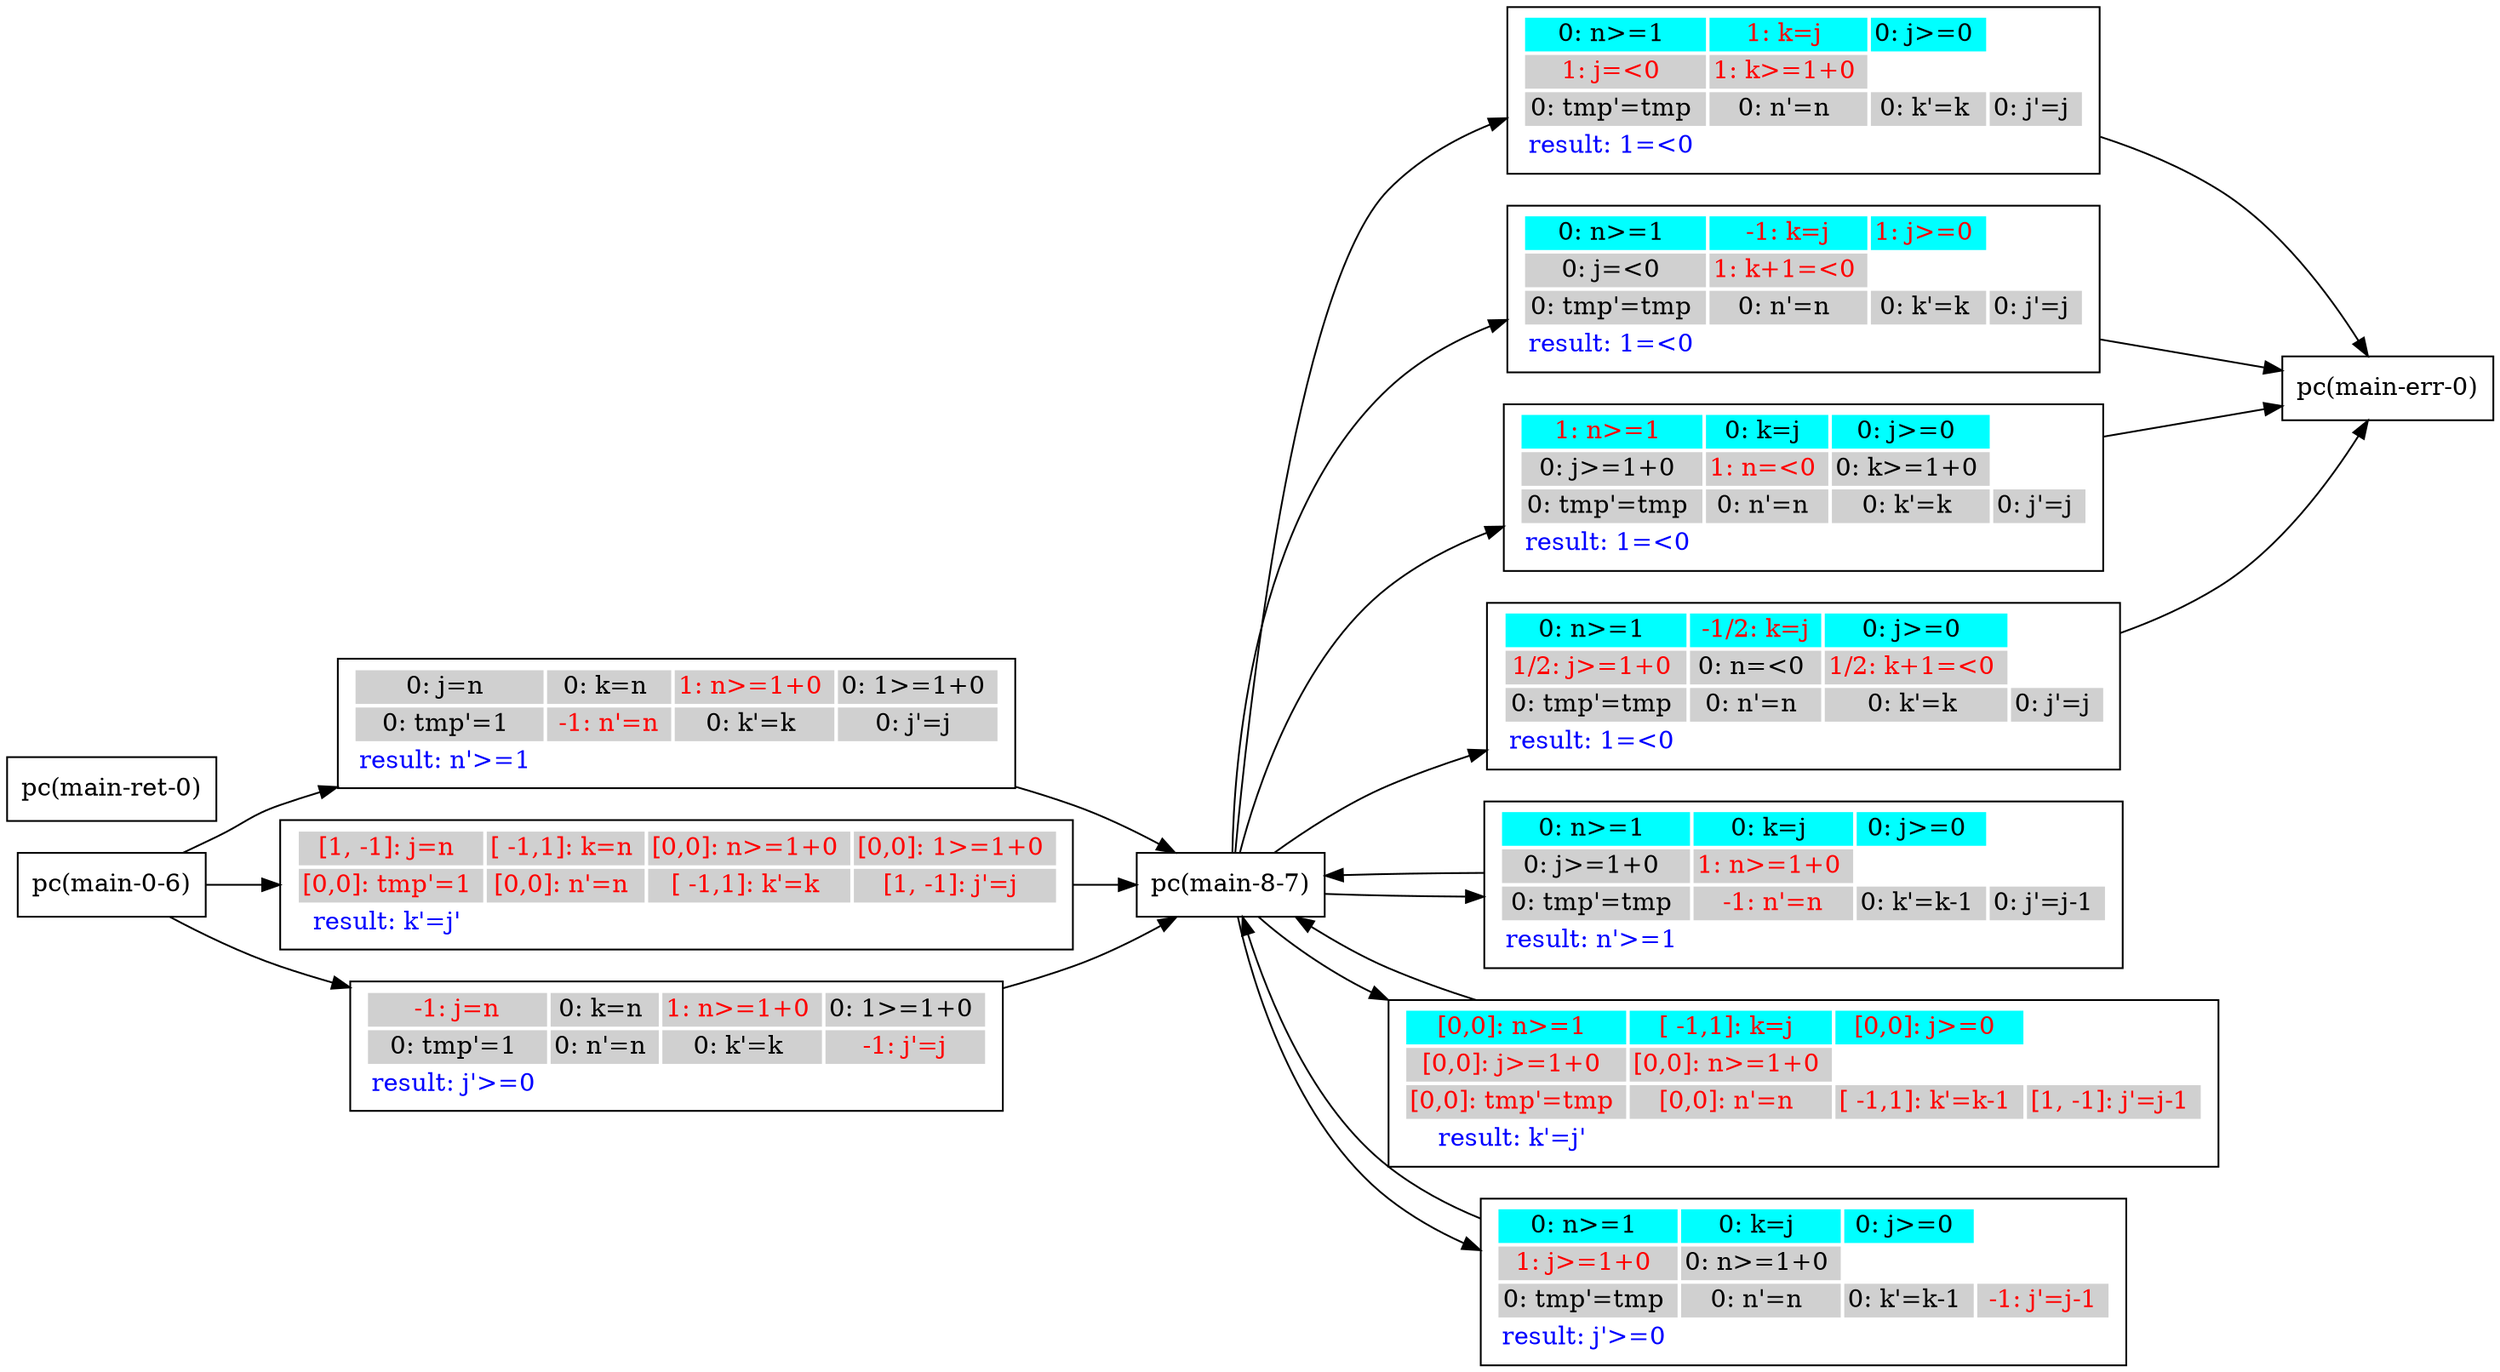 digraph G {
 rankdir=LR 
 node [shape=box]
N1 [label="pc(main-0-6)"];
N3 [label="pc(main-8-7)"];
N5 [label="pc(main-err-0)"];
N7 [label="pc(main-ret-0)"];
N3 -> A1A0 ;
A1A0 -> N5 ;
A1A0 [ label=<<TABLE border="0"><TR><TD bgcolor = "#00FFFF"><FONT COLOR="black">0: n&#062;=1 </FONT></TD><TD bgcolor = "#00FFFF"><FONT COLOR="red">1: k=j </FONT></TD><TD bgcolor = "#00FFFF"><FONT COLOR="black">0: j&#062;=0 </FONT></TD></TR><TR><TD bgcolor = "#D0D0D0"><FONT COLOR="red">1: j=&#060;0 </FONT></TD><TD bgcolor = "#D0D0D0"><FONT COLOR="red">1: k&#062;=1+0 </FONT></TD></TR><TR><TD bgcolor = "#D0D0D0"><FONT COLOR="black">0: tmp'=tmp </FONT></TD><TD bgcolor = "#D0D0D0"><FONT COLOR="black">0: n'=n </FONT></TD><TD bgcolor = "#D0D0D0"><FONT COLOR="black">0: k'=k </FONT></TD><TD bgcolor = "#D0D0D0"><FONT COLOR="black">0: j'=j </FONT></TD></TR><TR><TD bgcolor = "white"><FONT COLOR="blue">result: 1=&#060;0 </FONT></TD></TR></TABLE>>];
N3 -> A2A0 ;
A2A0 -> N5 ;
A2A0 [ label=<<TABLE border="0"><TR><TD bgcolor = "#00FFFF"><FONT COLOR="black">0: n&#062;=1 </FONT></TD><TD bgcolor = "#00FFFF"><FONT COLOR="red"> -1: k=j </FONT></TD><TD bgcolor = "#00FFFF"><FONT COLOR="red">1: j&#062;=0 </FONT></TD></TR><TR><TD bgcolor = "#D0D0D0"><FONT COLOR="black">0: j=&#060;0 </FONT></TD><TD bgcolor = "#D0D0D0"><FONT COLOR="red">1: k+1=&#060;0 </FONT></TD></TR><TR><TD bgcolor = "#D0D0D0"><FONT COLOR="black">0: tmp'=tmp </FONT></TD><TD bgcolor = "#D0D0D0"><FONT COLOR="black">0: n'=n </FONT></TD><TD bgcolor = "#D0D0D0"><FONT COLOR="black">0: k'=k </FONT></TD><TD bgcolor = "#D0D0D0"><FONT COLOR="black">0: j'=j </FONT></TD></TR><TR><TD bgcolor = "white"><FONT COLOR="blue">result: 1=&#060;0 </FONT></TD></TR></TABLE>>];
N3 -> A3A0 ;
A3A0 -> N5 ;
A3A0 [ label=<<TABLE border="0"><TR><TD bgcolor = "#00FFFF"><FONT COLOR="red">1: n&#062;=1 </FONT></TD><TD bgcolor = "#00FFFF"><FONT COLOR="black">0: k=j </FONT></TD><TD bgcolor = "#00FFFF"><FONT COLOR="black">0: j&#062;=0 </FONT></TD></TR><TR><TD bgcolor = "#D0D0D0"><FONT COLOR="black">0: j&#062;=1+0 </FONT></TD><TD bgcolor = "#D0D0D0"><FONT COLOR="red">1: n=&#060;0 </FONT></TD><TD bgcolor = "#D0D0D0"><FONT COLOR="black">0: k&#062;=1+0 </FONT></TD></TR><TR><TD bgcolor = "#D0D0D0"><FONT COLOR="black">0: tmp'=tmp </FONT></TD><TD bgcolor = "#D0D0D0"><FONT COLOR="black">0: n'=n </FONT></TD><TD bgcolor = "#D0D0D0"><FONT COLOR="black">0: k'=k </FONT></TD><TD bgcolor = "#D0D0D0"><FONT COLOR="black">0: j'=j </FONT></TD></TR><TR><TD bgcolor = "white"><FONT COLOR="blue">result: 1=&#060;0 </FONT></TD></TR></TABLE>>];
N3 -> A4A0 ;
A4A0 -> N5 ;
A4A0 [ label=<<TABLE border="0"><TR><TD bgcolor = "#00FFFF"><FONT COLOR="black">0: n&#062;=1 </FONT></TD><TD bgcolor = "#00FFFF"><FONT COLOR="red"> -1/2: k=j </FONT></TD><TD bgcolor = "#00FFFF"><FONT COLOR="black">0: j&#062;=0 </FONT></TD></TR><TR><TD bgcolor = "#D0D0D0"><FONT COLOR="red">1/2: j&#062;=1+0 </FONT></TD><TD bgcolor = "#D0D0D0"><FONT COLOR="black">0: n=&#060;0 </FONT></TD><TD bgcolor = "#D0D0D0"><FONT COLOR="red">1/2: k+1=&#060;0 </FONT></TD></TR><TR><TD bgcolor = "#D0D0D0"><FONT COLOR="black">0: tmp'=tmp </FONT></TD><TD bgcolor = "#D0D0D0"><FONT COLOR="black">0: n'=n </FONT></TD><TD bgcolor = "#D0D0D0"><FONT COLOR="black">0: k'=k </FONT></TD><TD bgcolor = "#D0D0D0"><FONT COLOR="black">0: j'=j </FONT></TD></TR><TR><TD bgcolor = "white"><FONT COLOR="blue">result: 1=&#060;0 </FONT></TD></TR></TABLE>>];
N3 -> A5A0 ;
A5A0 -> N3 ;
A5A0 [ label=<<TABLE border="0"><TR><TD bgcolor = "#00FFFF"><FONT COLOR="black">0: n&#062;=1 </FONT></TD><TD bgcolor = "#00FFFF"><FONT COLOR="black">0: k=j </FONT></TD><TD bgcolor = "#00FFFF"><FONT COLOR="black">0: j&#062;=0 </FONT></TD></TR><TR><TD bgcolor = "#D0D0D0"><FONT COLOR="black">0: j&#062;=1+0 </FONT></TD><TD bgcolor = "#D0D0D0"><FONT COLOR="red">1: n&#062;=1+0 </FONT></TD></TR><TR><TD bgcolor = "#D0D0D0"><FONT COLOR="black">0: tmp'=tmp </FONT></TD><TD bgcolor = "#D0D0D0"><FONT COLOR="red"> -1: n'=n </FONT></TD><TD bgcolor = "#D0D0D0"><FONT COLOR="black">0: k'=k-1 </FONT></TD><TD bgcolor = "#D0D0D0"><FONT COLOR="black">0: j'=j-1 </FONT></TD></TR><TR><TD bgcolor = "white"><FONT COLOR="blue">result: n'&#062;=1 </FONT></TD></TR></TABLE>>];
N3 -> A5A1 ;
A5A1 -> N3 ;
A5A1 [ label=<<TABLE border="0"><TR><TD bgcolor = "#00FFFF"><FONT COLOR="red">[0,0]: n&#062;=1 </FONT></TD><TD bgcolor = "#00FFFF"><FONT COLOR="red">[ -1,1]: k=j </FONT></TD><TD bgcolor = "#00FFFF"><FONT COLOR="red">[0,0]: j&#062;=0 </FONT></TD></TR><TR><TD bgcolor = "#D0D0D0"><FONT COLOR="red">[0,0]: j&#062;=1+0 </FONT></TD><TD bgcolor = "#D0D0D0"><FONT COLOR="red">[0,0]: n&#062;=1+0 </FONT></TD></TR><TR><TD bgcolor = "#D0D0D0"><FONT COLOR="red">[0,0]: tmp'=tmp </FONT></TD><TD bgcolor = "#D0D0D0"><FONT COLOR="red">[0,0]: n'=n </FONT></TD><TD bgcolor = "#D0D0D0"><FONT COLOR="red">[ -1,1]: k'=k-1 </FONT></TD><TD bgcolor = "#D0D0D0"><FONT COLOR="red">[1, -1]: j'=j-1 </FONT></TD></TR><TR><TD bgcolor = "white"><FONT COLOR="blue">result: k'=j' </FONT></TD></TR></TABLE>>];
N3 -> A5A2 ;
A5A2 -> N3 ;
A5A2 [ label=<<TABLE border="0"><TR><TD bgcolor = "#00FFFF"><FONT COLOR="black">0: n&#062;=1 </FONT></TD><TD bgcolor = "#00FFFF"><FONT COLOR="black">0: k=j </FONT></TD><TD bgcolor = "#00FFFF"><FONT COLOR="black">0: j&#062;=0 </FONT></TD></TR><TR><TD bgcolor = "#D0D0D0"><FONT COLOR="red">1: j&#062;=1+0 </FONT></TD><TD bgcolor = "#D0D0D0"><FONT COLOR="black">0: n&#062;=1+0 </FONT></TD></TR><TR><TD bgcolor = "#D0D0D0"><FONT COLOR="black">0: tmp'=tmp </FONT></TD><TD bgcolor = "#D0D0D0"><FONT COLOR="black">0: n'=n </FONT></TD><TD bgcolor = "#D0D0D0"><FONT COLOR="black">0: k'=k-1 </FONT></TD><TD bgcolor = "#D0D0D0"><FONT COLOR="red"> -1: j'=j-1 </FONT></TD></TR><TR><TD bgcolor = "white"><FONT COLOR="blue">result: j'&#062;=0 </FONT></TD></TR></TABLE>>];
N1 -> A6A0 ;
A6A0 -> N3 ;
A6A0 [ label=<<TABLE border="0"><TR><TD bgcolor = "#D0D0D0"><FONT COLOR="black">0: j=n </FONT></TD><TD bgcolor = "#D0D0D0"><FONT COLOR="black">0: k=n </FONT></TD><TD bgcolor = "#D0D0D0"><FONT COLOR="red">1: n&#062;=1+0 </FONT></TD><TD bgcolor = "#D0D0D0"><FONT COLOR="black">0: 1&#062;=1+0 </FONT></TD></TR><TR><TD bgcolor = "#D0D0D0"><FONT COLOR="black">0: tmp'=1 </FONT></TD><TD bgcolor = "#D0D0D0"><FONT COLOR="red"> -1: n'=n </FONT></TD><TD bgcolor = "#D0D0D0"><FONT COLOR="black">0: k'=k </FONT></TD><TD bgcolor = "#D0D0D0"><FONT COLOR="black">0: j'=j </FONT></TD></TR><TR><TD bgcolor = "white"><FONT COLOR="blue">result: n'&#062;=1 </FONT></TD></TR></TABLE>>];
N1 -> A6A1 ;
A6A1 -> N3 ;
A6A1 [ label=<<TABLE border="0"><TR><TD bgcolor = "#D0D0D0"><FONT COLOR="red">[1, -1]: j=n </FONT></TD><TD bgcolor = "#D0D0D0"><FONT COLOR="red">[ -1,1]: k=n </FONT></TD><TD bgcolor = "#D0D0D0"><FONT COLOR="red">[0,0]: n&#062;=1+0 </FONT></TD><TD bgcolor = "#D0D0D0"><FONT COLOR="red">[0,0]: 1&#062;=1+0 </FONT></TD></TR><TR><TD bgcolor = "#D0D0D0"><FONT COLOR="red">[0,0]: tmp'=1 </FONT></TD><TD bgcolor = "#D0D0D0"><FONT COLOR="red">[0,0]: n'=n </FONT></TD><TD bgcolor = "#D0D0D0"><FONT COLOR="red">[ -1,1]: k'=k </FONT></TD><TD bgcolor = "#D0D0D0"><FONT COLOR="red">[1, -1]: j'=j </FONT></TD></TR><TR><TD bgcolor = "white"><FONT COLOR="blue">result: k'=j' </FONT></TD></TR></TABLE>>];
N1 -> A6A2 ;
A6A2 -> N3 ;
A6A2 [ label=<<TABLE border="0"><TR><TD bgcolor = "#D0D0D0"><FONT COLOR="red"> -1: j=n </FONT></TD><TD bgcolor = "#D0D0D0"><FONT COLOR="black">0: k=n </FONT></TD><TD bgcolor = "#D0D0D0"><FONT COLOR="red">1: n&#062;=1+0 </FONT></TD><TD bgcolor = "#D0D0D0"><FONT COLOR="black">0: 1&#062;=1+0 </FONT></TD></TR><TR><TD bgcolor = "#D0D0D0"><FONT COLOR="black">0: tmp'=1 </FONT></TD><TD bgcolor = "#D0D0D0"><FONT COLOR="black">0: n'=n </FONT></TD><TD bgcolor = "#D0D0D0"><FONT COLOR="black">0: k'=k </FONT></TD><TD bgcolor = "#D0D0D0"><FONT COLOR="red"> -1: j'=j </FONT></TD></TR><TR><TD bgcolor = "white"><FONT COLOR="blue">result: j'&#062;=0 </FONT></TD></TR></TABLE>>];
}
